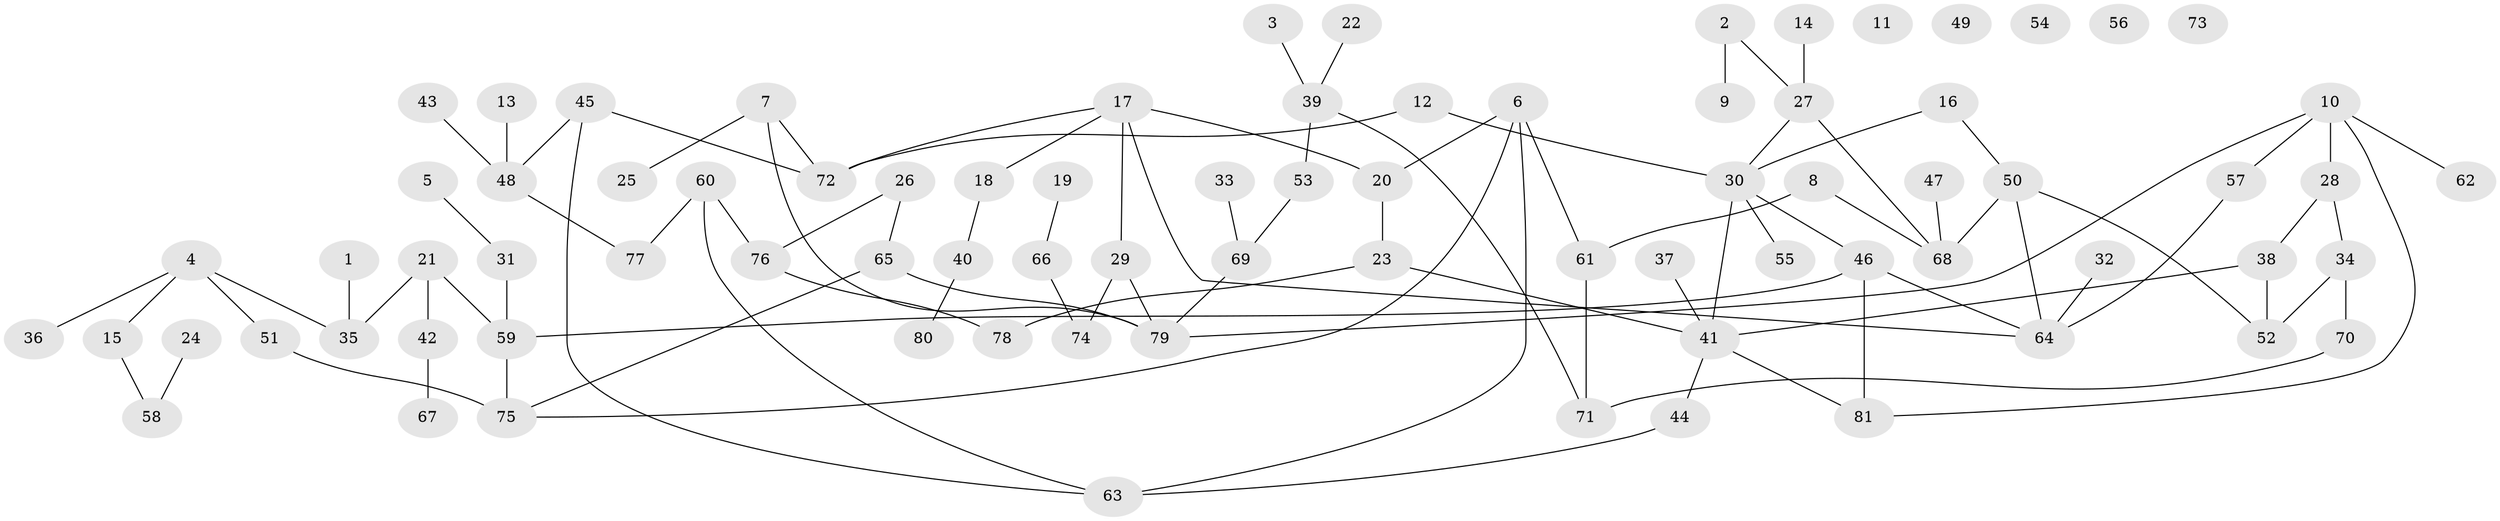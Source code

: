 // Generated by graph-tools (version 1.1) at 2025/13/03/09/25 04:13:10]
// undirected, 81 vertices, 97 edges
graph export_dot {
graph [start="1"]
  node [color=gray90,style=filled];
  1;
  2;
  3;
  4;
  5;
  6;
  7;
  8;
  9;
  10;
  11;
  12;
  13;
  14;
  15;
  16;
  17;
  18;
  19;
  20;
  21;
  22;
  23;
  24;
  25;
  26;
  27;
  28;
  29;
  30;
  31;
  32;
  33;
  34;
  35;
  36;
  37;
  38;
  39;
  40;
  41;
  42;
  43;
  44;
  45;
  46;
  47;
  48;
  49;
  50;
  51;
  52;
  53;
  54;
  55;
  56;
  57;
  58;
  59;
  60;
  61;
  62;
  63;
  64;
  65;
  66;
  67;
  68;
  69;
  70;
  71;
  72;
  73;
  74;
  75;
  76;
  77;
  78;
  79;
  80;
  81;
  1 -- 35;
  2 -- 9;
  2 -- 27;
  3 -- 39;
  4 -- 15;
  4 -- 35;
  4 -- 36;
  4 -- 51;
  5 -- 31;
  6 -- 20;
  6 -- 61;
  6 -- 63;
  6 -- 75;
  7 -- 25;
  7 -- 72;
  7 -- 79;
  8 -- 61;
  8 -- 68;
  10 -- 28;
  10 -- 57;
  10 -- 62;
  10 -- 79;
  10 -- 81;
  12 -- 30;
  12 -- 72;
  13 -- 48;
  14 -- 27;
  15 -- 58;
  16 -- 30;
  16 -- 50;
  17 -- 18;
  17 -- 20;
  17 -- 29;
  17 -- 64;
  17 -- 72;
  18 -- 40;
  19 -- 66;
  20 -- 23;
  21 -- 35;
  21 -- 42;
  21 -- 59;
  22 -- 39;
  23 -- 41;
  23 -- 78;
  24 -- 58;
  26 -- 65;
  26 -- 76;
  27 -- 30;
  27 -- 68;
  28 -- 34;
  28 -- 38;
  29 -- 74;
  29 -- 79;
  30 -- 41;
  30 -- 46;
  30 -- 55;
  31 -- 59;
  32 -- 64;
  33 -- 69;
  34 -- 52;
  34 -- 70;
  37 -- 41;
  38 -- 41;
  38 -- 52;
  39 -- 53;
  39 -- 71;
  40 -- 80;
  41 -- 44;
  41 -- 81;
  42 -- 67;
  43 -- 48;
  44 -- 63;
  45 -- 48;
  45 -- 63;
  45 -- 72;
  46 -- 59;
  46 -- 64;
  46 -- 81;
  47 -- 68;
  48 -- 77;
  50 -- 52;
  50 -- 64;
  50 -- 68;
  51 -- 75;
  53 -- 69;
  57 -- 64;
  59 -- 75;
  60 -- 63;
  60 -- 76;
  60 -- 77;
  61 -- 71;
  65 -- 75;
  65 -- 79;
  66 -- 74;
  69 -- 79;
  70 -- 71;
  76 -- 78;
}
